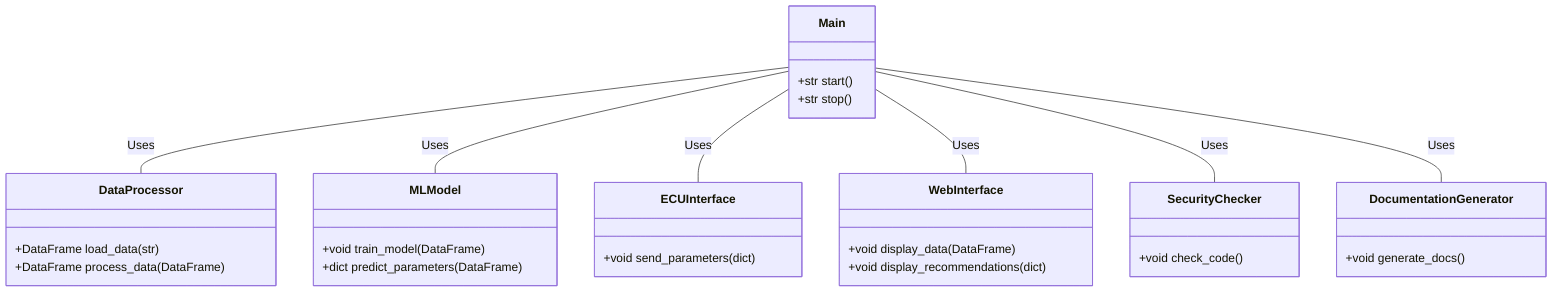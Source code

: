 classDiagram
        class Main{
            +str start()
            +str stop()
        }
        class DataProcessor{
            +DataFrame load_data(str)
            +DataFrame process_data(DataFrame)
        }
        class MLModel{
            +void train_model(DataFrame)
            +dict predict_parameters(DataFrame)
        }
        class ECUInterface{
            +void send_parameters(dict)
        }
        class WebInterface{
            +void display_data(DataFrame)
            +void display_recommendations(dict)
        }
        class SecurityChecker{
            +void check_code()
        }
        class DocumentationGenerator{
            +void generate_docs()
        }
        Main -- DataProcessor: Uses
        Main -- MLModel: Uses
        Main -- ECUInterface: Uses
        Main -- WebInterface: Uses
        Main -- SecurityChecker: Uses
        Main -- DocumentationGenerator: Uses